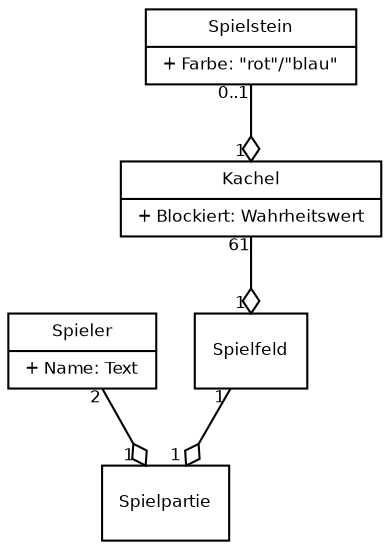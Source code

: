 digraph G {
    fontname = "Bitstream Vera Sans"
    fontsize = 8

    node [
            fontname = "Bitstream Vera Sans"
            fontsize = 8
            shape = "record"
    ]

    edge [
            fontname = "Bitstream Vera Sans"
            fontsize = 8
    ]

	Spielfeld [
		label= "{Spielfeld}"
	]
    Spielstein [
        label= "{Spielstein|+ Farbe: \"rot\"/\"blau\"}"
    ]
    Spieler [
        label= "{Spieler|+ Name: Text}"
    ]
    Spielpartie [
    ]
    Kachel [
        label= "{Kachel|+ Blockiert: Wahrheitswert}"
    ]

    edge [
        arrowhead = "ediamond"
    ]

    Spielstein -> Kachel [headlabel=" 1 ", taillabel="0..1"]

    Spielfeld -> Spielpartie [headlabel=" 1 ", taillabel=" 1 "]

    Spieler -> Spielpartie [headlabel=" 1  ", taillabel="2"]

    Kachel -> Spielfeld [taillabel="61", headlabel=" 1 "]
}
